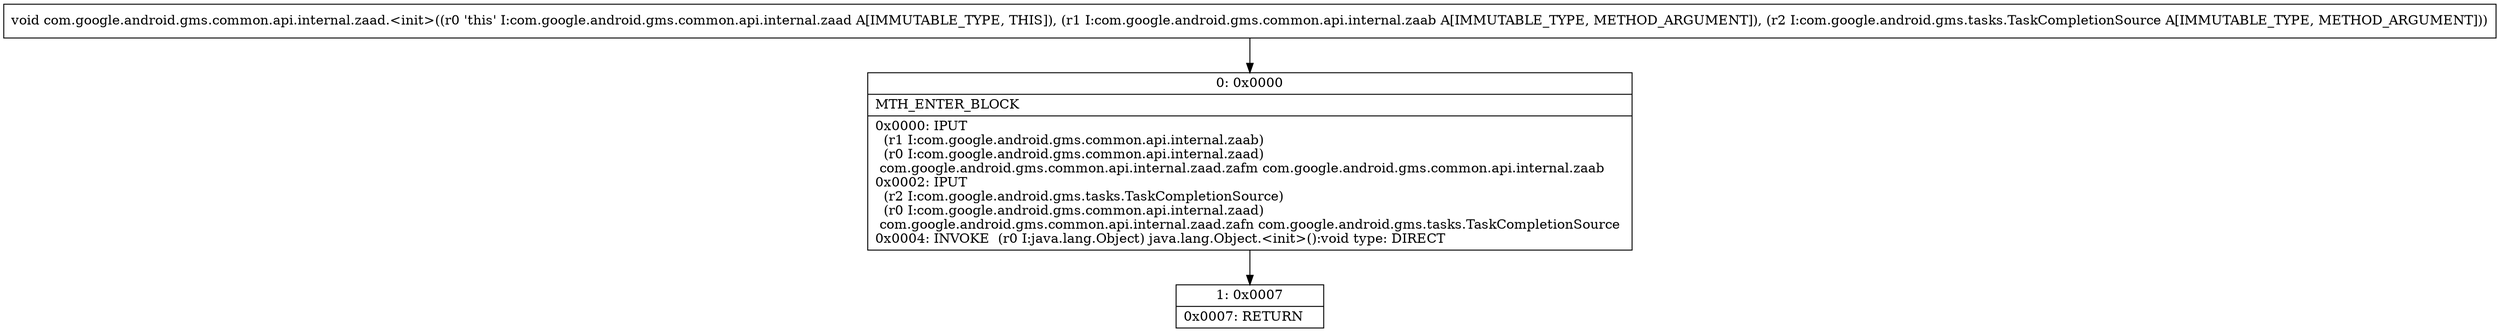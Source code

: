 digraph "CFG forcom.google.android.gms.common.api.internal.zaad.\<init\>(Lcom\/google\/android\/gms\/common\/api\/internal\/zaab;Lcom\/google\/android\/gms\/tasks\/TaskCompletionSource;)V" {
Node_0 [shape=record,label="{0\:\ 0x0000|MTH_ENTER_BLOCK\l|0x0000: IPUT  \l  (r1 I:com.google.android.gms.common.api.internal.zaab)\l  (r0 I:com.google.android.gms.common.api.internal.zaad)\l com.google.android.gms.common.api.internal.zaad.zafm com.google.android.gms.common.api.internal.zaab \l0x0002: IPUT  \l  (r2 I:com.google.android.gms.tasks.TaskCompletionSource)\l  (r0 I:com.google.android.gms.common.api.internal.zaad)\l com.google.android.gms.common.api.internal.zaad.zafn com.google.android.gms.tasks.TaskCompletionSource \l0x0004: INVOKE  (r0 I:java.lang.Object) java.lang.Object.\<init\>():void type: DIRECT \l}"];
Node_1 [shape=record,label="{1\:\ 0x0007|0x0007: RETURN   \l}"];
MethodNode[shape=record,label="{void com.google.android.gms.common.api.internal.zaad.\<init\>((r0 'this' I:com.google.android.gms.common.api.internal.zaad A[IMMUTABLE_TYPE, THIS]), (r1 I:com.google.android.gms.common.api.internal.zaab A[IMMUTABLE_TYPE, METHOD_ARGUMENT]), (r2 I:com.google.android.gms.tasks.TaskCompletionSource A[IMMUTABLE_TYPE, METHOD_ARGUMENT])) }"];
MethodNode -> Node_0;
Node_0 -> Node_1;
}

